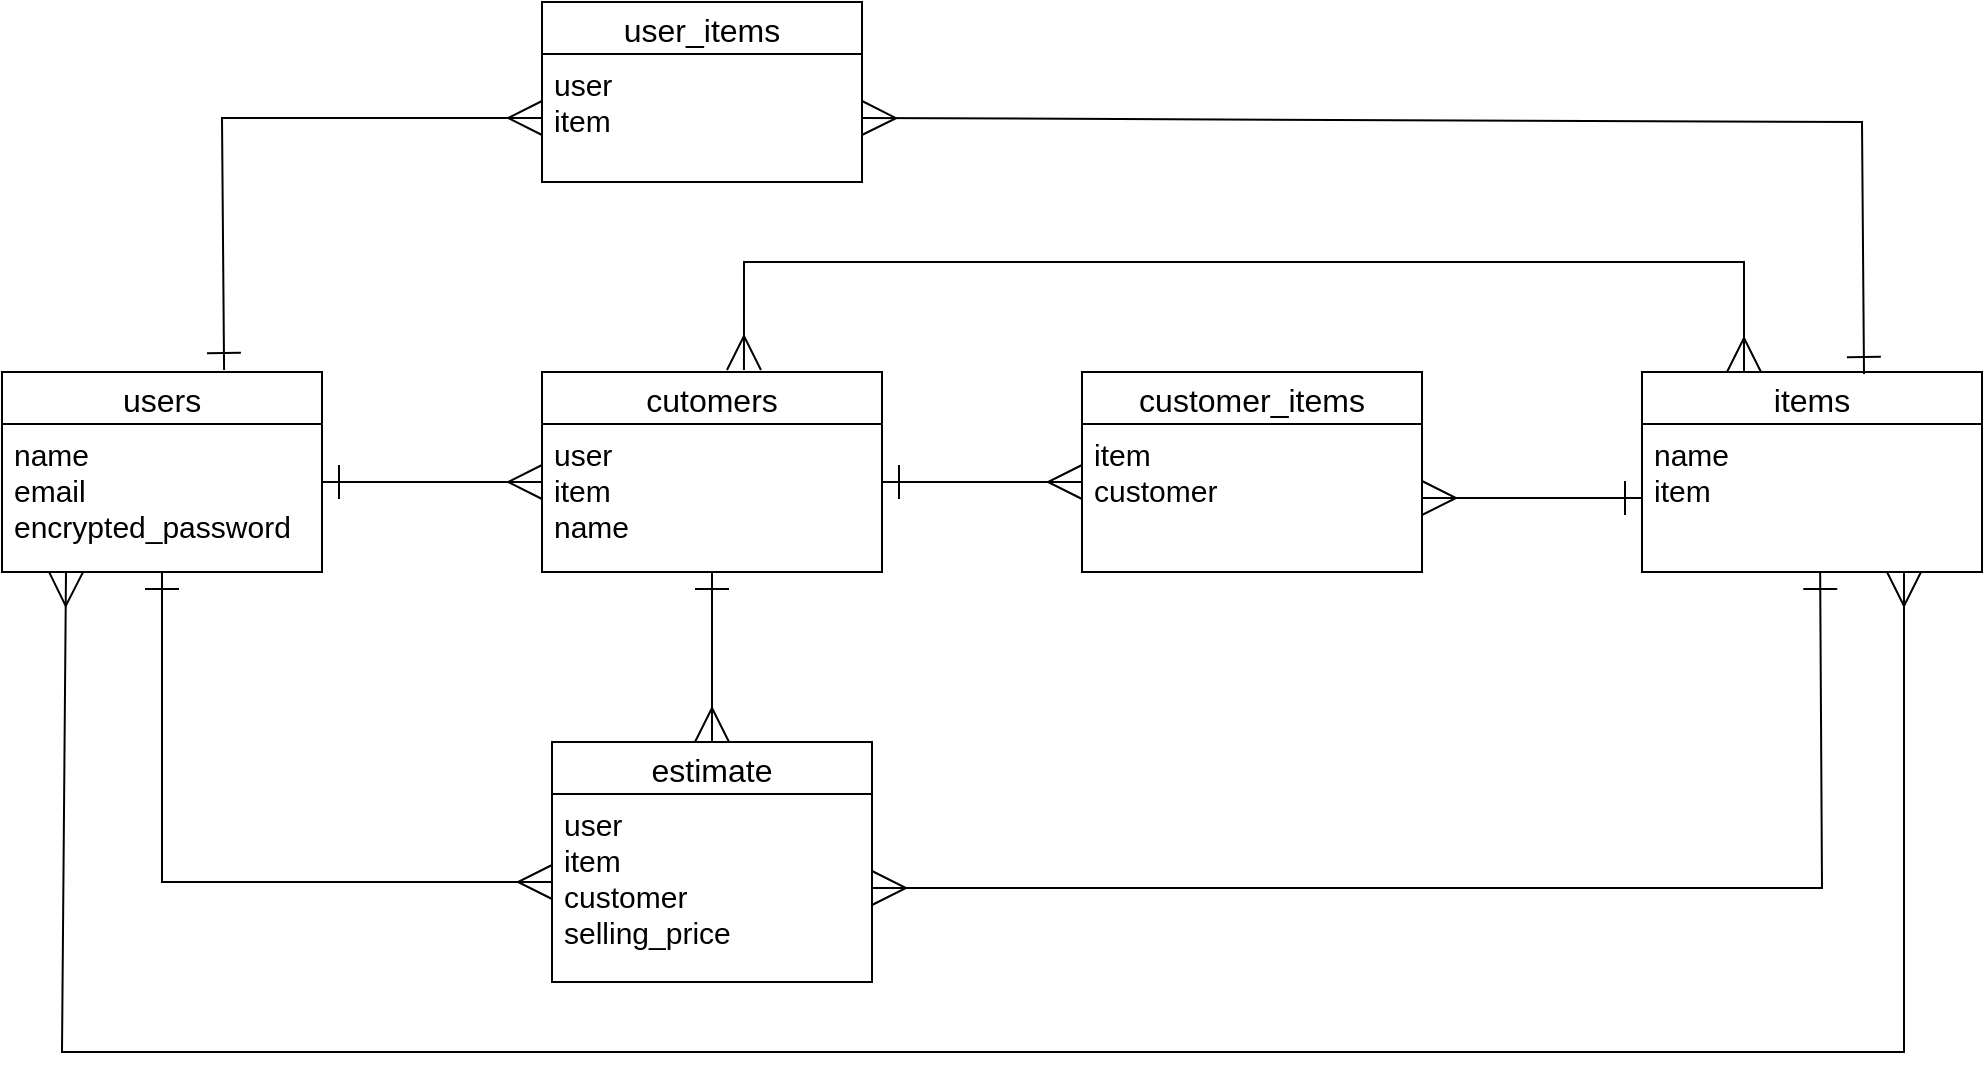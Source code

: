 <mxfile>
    <diagram id="ErHP2vDFXB-qT4ddVn9I" name="ページ1">
        <mxGraphModel dx="808" dy="1796" grid="1" gridSize="10" guides="1" tooltips="1" connect="1" arrows="1" fold="1" page="1" pageScale="1" pageWidth="827" pageHeight="1169" math="0" shadow="0">
            <root>
                <mxCell id="0"/>
                <mxCell id="1" parent="0"/>
                <mxCell id="14" value="users" style="swimlane;fontStyle=0;childLayout=stackLayout;horizontal=1;startSize=26;horizontalStack=0;resizeParent=1;resizeParentMax=0;resizeLast=0;collapsible=1;marginBottom=0;align=center;fontSize=16;" vertex="1" parent="1">
                    <mxGeometry x="90" y="-865" width="160" height="100" as="geometry"/>
                </mxCell>
                <mxCell id="15" value="name&#10;email&#10;encrypted_password&#10;" style="text;strokeColor=none;fillColor=none;spacingLeft=4;spacingRight=4;overflow=hidden;rotatable=0;points=[[0,0.5],[1,0.5]];portConstraint=eastwest;fontSize=15;" vertex="1" parent="14">
                    <mxGeometry y="26" width="160" height="74" as="geometry"/>
                </mxCell>
                <mxCell id="16" value="customer_items" style="swimlane;fontStyle=0;childLayout=stackLayout;horizontal=1;startSize=26;horizontalStack=0;resizeParent=1;resizeParentMax=0;resizeLast=0;collapsible=1;marginBottom=0;align=center;fontSize=16;" vertex="1" parent="1">
                    <mxGeometry x="630" y="-865" width="170" height="100" as="geometry"/>
                </mxCell>
                <mxCell id="17" value="item&#10;customer" style="text;strokeColor=none;fillColor=none;spacingLeft=4;spacingRight=4;overflow=hidden;rotatable=0;points=[[0,0.5],[1,0.5]];portConstraint=eastwest;fontSize=15;" vertex="1" parent="16">
                    <mxGeometry y="26" width="170" height="74" as="geometry"/>
                </mxCell>
                <mxCell id="18" value="estimate" style="swimlane;fontStyle=0;childLayout=stackLayout;horizontal=1;startSize=26;horizontalStack=0;resizeParent=1;resizeParentMax=0;resizeLast=0;collapsible=1;marginBottom=0;align=center;fontSize=16;" vertex="1" parent="1">
                    <mxGeometry x="365" y="-680" width="160" height="120" as="geometry"/>
                </mxCell>
                <mxCell id="19" value="user&#10;item&#10;customer&#10;selling_price" style="text;strokeColor=none;fillColor=none;spacingLeft=4;spacingRight=4;overflow=hidden;rotatable=0;points=[[0,0.5],[1,0.5]];portConstraint=eastwest;fontSize=15;" vertex="1" parent="18">
                    <mxGeometry y="26" width="160" height="94" as="geometry"/>
                </mxCell>
                <mxCell id="21" value="user_items" style="swimlane;fontStyle=0;childLayout=stackLayout;horizontal=1;startSize=26;horizontalStack=0;resizeParent=1;resizeParentMax=0;resizeLast=0;collapsible=1;marginBottom=0;align=center;fontSize=16;" vertex="1" parent="1">
                    <mxGeometry x="360" y="-1050" width="160" height="90" as="geometry"/>
                </mxCell>
                <mxCell id="22" value="user&#10;item" style="text;strokeColor=none;fillColor=none;spacingLeft=4;spacingRight=4;overflow=hidden;rotatable=0;points=[[0,0.5],[1,0.5]];portConstraint=eastwest;fontSize=15;" vertex="1" parent="21">
                    <mxGeometry y="26" width="160" height="64" as="geometry"/>
                </mxCell>
                <mxCell id="24" style="edgeStyle=none;rounded=0;orthogonalLoop=1;jettySize=auto;html=1;startArrow=ERmany;startFill=0;startSize=15;endArrow=ERone;endFill=0;endSize=15;" edge="1" parent="1" target="15">
                    <mxGeometry relative="1" as="geometry">
                        <mxPoint x="299" y="-667" as="targetPoint"/>
                        <Array as="points">
                            <mxPoint x="170" y="-610"/>
                        </Array>
                        <mxPoint x="365" y="-610" as="sourcePoint"/>
                    </mxGeometry>
                </mxCell>
                <mxCell id="26" value="cutomers" style="swimlane;fontStyle=0;childLayout=stackLayout;horizontal=1;startSize=26;horizontalStack=0;resizeParent=1;resizeParentMax=0;resizeLast=0;collapsible=1;marginBottom=0;align=center;fontSize=16;" vertex="1" parent="1">
                    <mxGeometry x="360" y="-865" width="170" height="100" as="geometry"/>
                </mxCell>
                <mxCell id="27" value="user&#10;item&#10;name" style="text;strokeColor=none;fillColor=none;spacingLeft=4;spacingRight=4;overflow=hidden;rotatable=0;points=[[0,0.5],[1,0.5]];portConstraint=eastwest;fontSize=15;" vertex="1" parent="26">
                    <mxGeometry y="26" width="170" height="74" as="geometry"/>
                </mxCell>
                <mxCell id="28" value="items" style="swimlane;fontStyle=0;childLayout=stackLayout;horizontal=1;startSize=26;horizontalStack=0;resizeParent=1;resizeParentMax=0;resizeLast=0;collapsible=1;marginBottom=0;align=center;fontSize=16;" vertex="1" parent="1">
                    <mxGeometry x="910" y="-865" width="170" height="100" as="geometry"/>
                </mxCell>
                <mxCell id="29" value="name&#10;item" style="text;strokeColor=none;fillColor=none;spacingLeft=4;spacingRight=4;overflow=hidden;rotatable=0;points=[[0,0.5],[1,0.5]];portConstraint=eastwest;fontSize=15;" vertex="1" parent="28">
                    <mxGeometry y="26" width="170" height="74" as="geometry"/>
                </mxCell>
                <mxCell id="30" style="edgeStyle=none;rounded=0;orthogonalLoop=1;jettySize=auto;html=1;startArrow=ERone;startFill=0;endSize=15;startSize=15;endArrow=ERmany;endFill=0;" edge="1" parent="1">
                    <mxGeometry relative="1" as="geometry">
                        <mxPoint x="250" y="-810" as="sourcePoint"/>
                        <mxPoint x="360" y="-810" as="targetPoint"/>
                    </mxGeometry>
                </mxCell>
                <mxCell id="32" style="edgeStyle=none;rounded=0;orthogonalLoop=1;jettySize=auto;html=1;startArrow=ERone;startFill=0;endSize=15;startSize=15;endArrow=ERmany;endFill=0;" edge="1" parent="1">
                    <mxGeometry relative="1" as="geometry">
                        <mxPoint x="530" y="-810" as="sourcePoint"/>
                        <mxPoint x="630" y="-810" as="targetPoint"/>
                    </mxGeometry>
                </mxCell>
                <mxCell id="34" style="edgeStyle=orthogonalEdgeStyle;rounded=0;orthogonalLoop=1;jettySize=auto;html=1;exitX=0;exitY=0.5;exitDx=0;exitDy=0;entryX=1;entryY=0.5;entryDx=0;entryDy=0;endArrow=ERmany;endFill=0;endSize=15;startSize=15;startArrow=ERone;startFill=0;" edge="1" parent="1" source="29" target="17">
                    <mxGeometry relative="1" as="geometry"/>
                </mxCell>
                <mxCell id="36" style="edgeStyle=none;rounded=0;orthogonalLoop=1;jettySize=auto;html=1;exitX=1;exitY=0.5;exitDx=0;exitDy=0;startArrow=ERmany;startFill=0;startSize=15;endArrow=ERone;endFill=0;endSize=15;entryX=0.524;entryY=1;entryDx=0;entryDy=0;entryPerimeter=0;" edge="1" parent="1" source="19" target="29">
                    <mxGeometry relative="1" as="geometry">
                        <mxPoint x="1000" y="-760" as="targetPoint"/>
                        <Array as="points">
                            <mxPoint x="1000" y="-607"/>
                        </Array>
                        <mxPoint x="910" y="-620" as="sourcePoint"/>
                    </mxGeometry>
                </mxCell>
                <mxCell id="37" style="edgeStyle=none;rounded=0;orthogonalLoop=1;jettySize=auto;html=1;startArrow=ERmany;startFill=0;startSize=15;endArrow=ERmany;endFill=0;endSize=15;" edge="1" parent="1">
                    <mxGeometry relative="1" as="geometry">
                        <mxPoint x="122" y="-765" as="targetPoint"/>
                        <Array as="points">
                            <mxPoint x="1041" y="-525"/>
                            <mxPoint x="120" y="-525"/>
                        </Array>
                        <mxPoint x="1041" y="-765" as="sourcePoint"/>
                    </mxGeometry>
                </mxCell>
                <mxCell id="38" style="edgeStyle=none;rounded=0;orthogonalLoop=1;jettySize=auto;html=1;startArrow=ERmany;startFill=0;startSize=15;endArrow=ERone;endFill=0;endSize=15;exitX=0;exitY=0.5;exitDx=0;exitDy=0;entryX=0.694;entryY=-0.01;entryDx=0;entryDy=0;entryPerimeter=0;" edge="1" parent="1" source="22" target="14">
                    <mxGeometry relative="1" as="geometry">
                        <mxPoint x="365" y="-935" as="targetPoint"/>
                        <Array as="points">
                            <mxPoint x="200" y="-992"/>
                        </Array>
                        <mxPoint x="170" y="-1090" as="sourcePoint"/>
                    </mxGeometry>
                </mxCell>
                <mxCell id="39" style="edgeStyle=none;rounded=0;orthogonalLoop=1;jettySize=auto;html=1;startArrow=ERmany;startFill=0;startSize=15;endArrow=ERmany;endFill=0;endSize=15;exitX=0.3;exitY=0;exitDx=0;exitDy=0;exitPerimeter=0;entryX=0.594;entryY=-0.01;entryDx=0;entryDy=0;entryPerimeter=0;" edge="1" parent="1" source="28" target="26">
                    <mxGeometry relative="1" as="geometry">
                        <mxPoint x="440" y="-920" as="targetPoint"/>
                        <Array as="points">
                            <mxPoint x="961" y="-920"/>
                            <mxPoint x="461" y="-920"/>
                        </Array>
                        <mxPoint x="1211" y="-1150" as="sourcePoint"/>
                    </mxGeometry>
                </mxCell>
                <mxCell id="40" style="edgeStyle=none;rounded=0;orthogonalLoop=1;jettySize=auto;html=1;startArrow=ERmany;startFill=0;startSize=15;endArrow=ERone;endFill=0;endSize=15;exitX=1;exitY=0.5;exitDx=0;exitDy=0;" edge="1" parent="1" source="22">
                    <mxGeometry relative="1" as="geometry">
                        <mxPoint x="1021" y="-864" as="targetPoint"/>
                        <Array as="points">
                            <mxPoint x="1020" y="-990"/>
                        </Array>
                        <mxPoint x="561.04" y="-974" as="sourcePoint"/>
                    </mxGeometry>
                </mxCell>
                <mxCell id="41" style="edgeStyle=none;rounded=0;orthogonalLoop=1;jettySize=auto;html=1;startArrow=ERmany;startFill=0;startSize=15;endArrow=ERone;endFill=0;endSize=15;exitX=0.5;exitY=0;exitDx=0;exitDy=0;entryX=0.5;entryY=1;entryDx=0;entryDy=0;entryPerimeter=0;" edge="1" parent="1" source="18" target="27">
                    <mxGeometry relative="1" as="geometry">
                        <mxPoint x="444" y="-765" as="targetPoint"/>
                        <mxPoint x="465" y="-625" as="sourcePoint"/>
                    </mxGeometry>
                </mxCell>
            </root>
        </mxGraphModel>
    </diagram>
</mxfile>